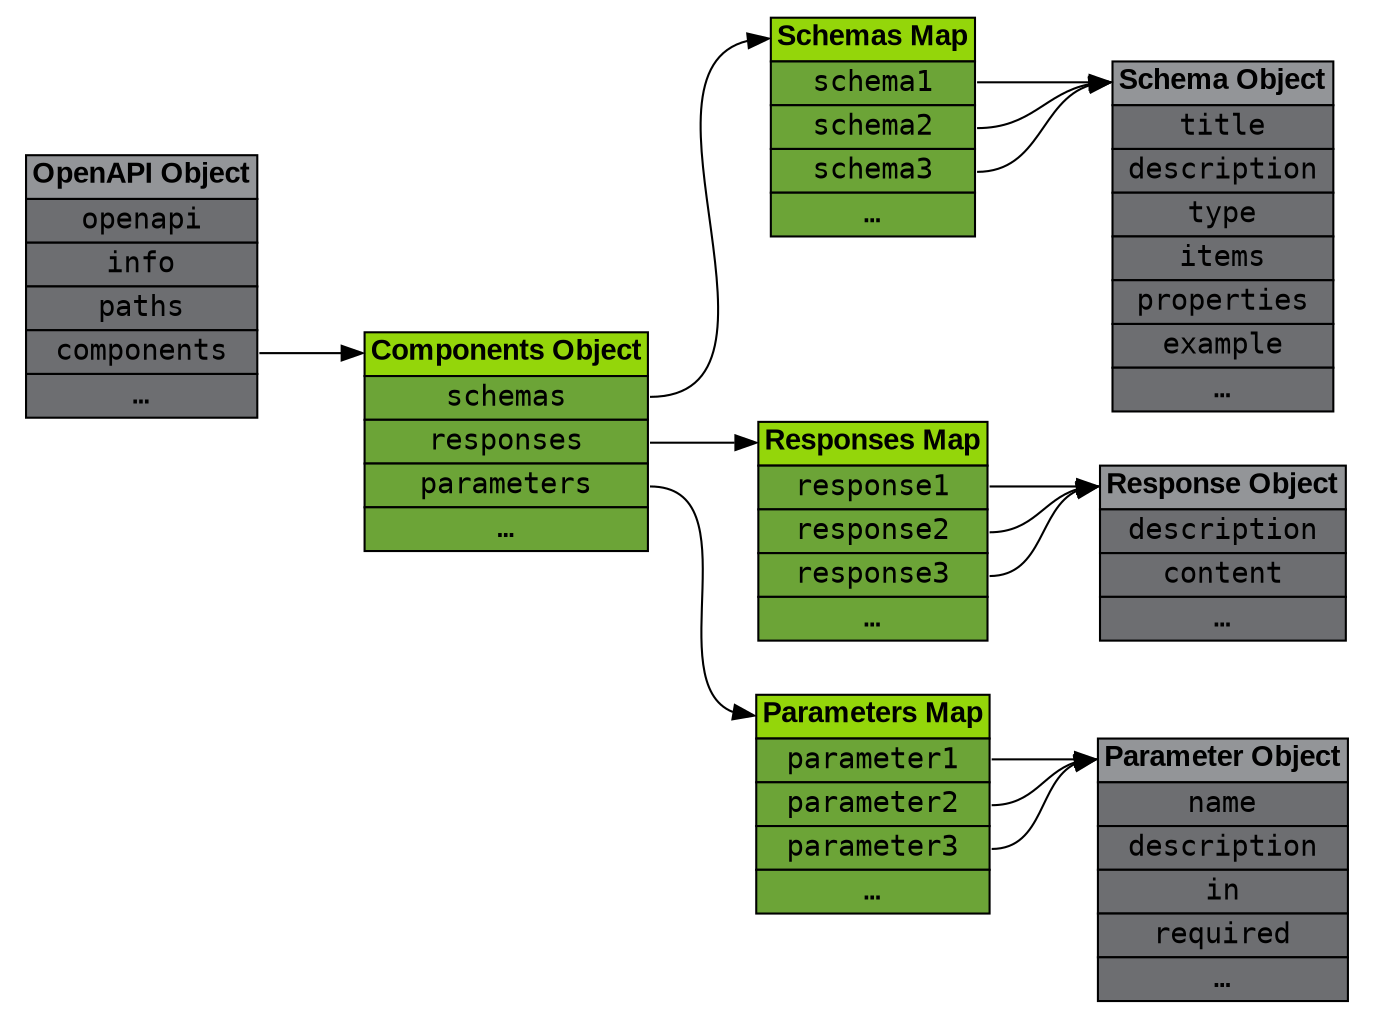 digraph pathsObject {
node[shape=none; fontname=monospace]
rankdir=LR
bgcolor=white

openapiObject [
    URL = "https://spec.openapis.org/oas/v3.0.3#oasObject"
    label = <<table border="0" cellspacing="0">
        <tr><td border="1" bgcolor="#939598"><font face="arial"><b>OpenAPI Object</b></font></td></tr>
        <tr><td border="1" bgcolor="#6d6e71">openapi</td></tr>
        <tr><td border="1" bgcolor="#6d6e71">info</td></tr>
        <tr><td border="1" bgcolor="#6d6e71">paths</td></tr>
        <tr><td border="1" bgcolor="#6d6e71" port="components">components</td></tr>
        <tr><td border="1" bgcolor="#6d6e71">…</td></tr></table>>]

componentsObject [
    URL = "https://spec.openapis.org/oas/v3.0.3#componentsObject"
    label = <<table border="0" cellspacing="0">
        <tr><td border="1" bgcolor="#94d60a" port="header"><font face="arial"><b>Components Object</b></font></td></tr>
        <tr><td border="1" bgcolor="#6ca437" port="schemas">schemas</td></tr>
        <tr><td border="1" bgcolor="#6ca437" port="responses">responses</td></tr>
        <tr><td border="1" bgcolor="#6ca437" port="parameters">parameters</td></tr>
        <tr><td border="1" bgcolor="#6ca437">…</td></tr></table>>]

schemasMap [
    URL = "https://spec.openapis.org/oas/v3.0.3#componentsObject"
    label = <<table border="0" cellspacing="0">
        <tr><td border="1" bgcolor="#94d60a" port="header"><font face="arial"><b>Schemas Map</b></font></td></tr>
        <tr><td border="1" bgcolor="#6ca437" port="schema1">schema1</td></tr>
        <tr><td border="1" bgcolor="#6ca437" port="schema2">schema2</td></tr>
        <tr><td border="1" bgcolor="#6ca437" port="schema3">schema3</td></tr>
        <tr><td border="1" bgcolor="#6ca437">…</td></tr></table>>]

responsesMap [
    URL = "https://spec.openapis.org/oas/v3.0.3#componentsObject"
    label = <<table border="0" cellspacing="0">
        <tr><td border="1" bgcolor="#94d60a" port="header"><font face="arial"><b>Responses Map</b></font></td></tr>
        <tr><td border="1" bgcolor="#6ca437" port="response1">response1</td></tr>
        <tr><td border="1" bgcolor="#6ca437" port="response2">response2</td></tr>
        <tr><td border="1" bgcolor="#6ca437" port="response3">response3</td></tr>
        <tr><td border="1" bgcolor="#6ca437">…</td></tr></table>>]

parametersMap [
    URL = "https://spec.openapis.org/oas/v3.0.3#componentsObject"
    label = <<table border="0" cellspacing="0">
        <tr><td border="1" bgcolor="#94d60a" port="header"><font face="arial"><b>Parameters Map</b></font></td></tr>
        <tr><td border="1" bgcolor="#6ca437" port="parameter1">parameter1</td></tr>
        <tr><td border="1" bgcolor="#6ca437" port="parameter2">parameter2</td></tr>
        <tr><td border="1" bgcolor="#6ca437" port="parameter3">parameter3</td></tr>
        <tr><td border="1" bgcolor="#6ca437">…</td></tr></table>>]

schemaObject [
    URL = "https://spec.openapis.org/oas/v3.0.3#schemaObject"
    label = <<table border="0" cellspacing="0">
        <tr><td border="1" bgcolor="#939598" port="header"><font face="arial"><b>Schema Object</b></font></td></tr>
        <tr><td border="1" bgcolor="#6d6e71">title</td></tr>
        <tr><td border="1" bgcolor="#6d6e71">description</td></tr>
        <tr><td border="1" bgcolor="#6d6e71">type</td></tr>
        <tr><td border="1" bgcolor="#6d6e71" port="items">items</td></tr>
        <tr><td border="1" bgcolor="#6d6e71" port="properties">properties</td></tr>
        <tr><td border="1" bgcolor="#6d6e71">example</td></tr>
        <tr><td border="1" bgcolor="#6d6e71">…</td></tr></table>>]

responseObject [
    URL = "https://spec.openapis.org/oas/v3.0.3#responseObject"
    label = <<table border="0" cellspacing="0">
        <tr><td border="1" bgcolor="#939598" port="header"><font face="arial"><b>Response Object</b></font></td></tr>
        <tr><td border="1" bgcolor="#6d6e71">description</td></tr>
        <tr><td border="1" bgcolor="#6d6e71">content</td></tr>
        <tr><td border="1" bgcolor="#6d6e71">…</td></tr></table>>]

parameterObject [
    URL = "https://spec.openapis.org/oas/v3.0.3#parameterObject"
    label = <<table border="0" cellspacing="0">
        <tr><td border="1" bgcolor="#939598" port="header"><font face="arial"><b>Parameter Object</b></font></td></tr>
        <tr><td border="1" bgcolor="#6d6e71">name</td></tr>
        <tr><td border="1" bgcolor="#6d6e71">description</td></tr>
        <tr><td border="1" bgcolor="#6d6e71">in</td></tr>
        <tr><td border="1" bgcolor="#6d6e71">required</td></tr>
        <tr><td border="1" bgcolor="#6d6e71">…</td></tr></table>>]

openapiObject:components->componentsObject:header

componentsObject:schemas->schemasMap:header
componentsObject:responses->responsesMap:header
componentsObject:parameters->parametersMap:header

schemasMap:schema1->schemaObject:header [weight=10]
schemasMap:schema2->schemaObject:header
schemasMap:schema3->schemaObject:header

responsesMap:response1->responseObject:header [weight=10]
responsesMap:response2->responseObject:header
responsesMap:response3->responseObject:header

parametersMap:parameter1->parameterObject:header [weight=10]
parametersMap:parameter2->parameterObject:header
parametersMap:parameter3->parameterObject:header
}